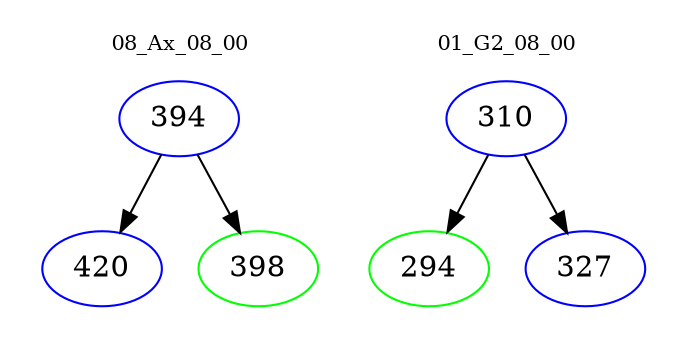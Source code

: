 digraph{
subgraph cluster_0 {
color = white
label = "08_Ax_08_00";
fontsize=10;
T0_394 [label="394", color="blue"]
T0_394 -> T0_420 [color="black"]
T0_420 [label="420", color="blue"]
T0_394 -> T0_398 [color="black"]
T0_398 [label="398", color="green"]
}
subgraph cluster_1 {
color = white
label = "01_G2_08_00";
fontsize=10;
T1_310 [label="310", color="blue"]
T1_310 -> T1_294 [color="black"]
T1_294 [label="294", color="green"]
T1_310 -> T1_327 [color="black"]
T1_327 [label="327", color="blue"]
}
}
